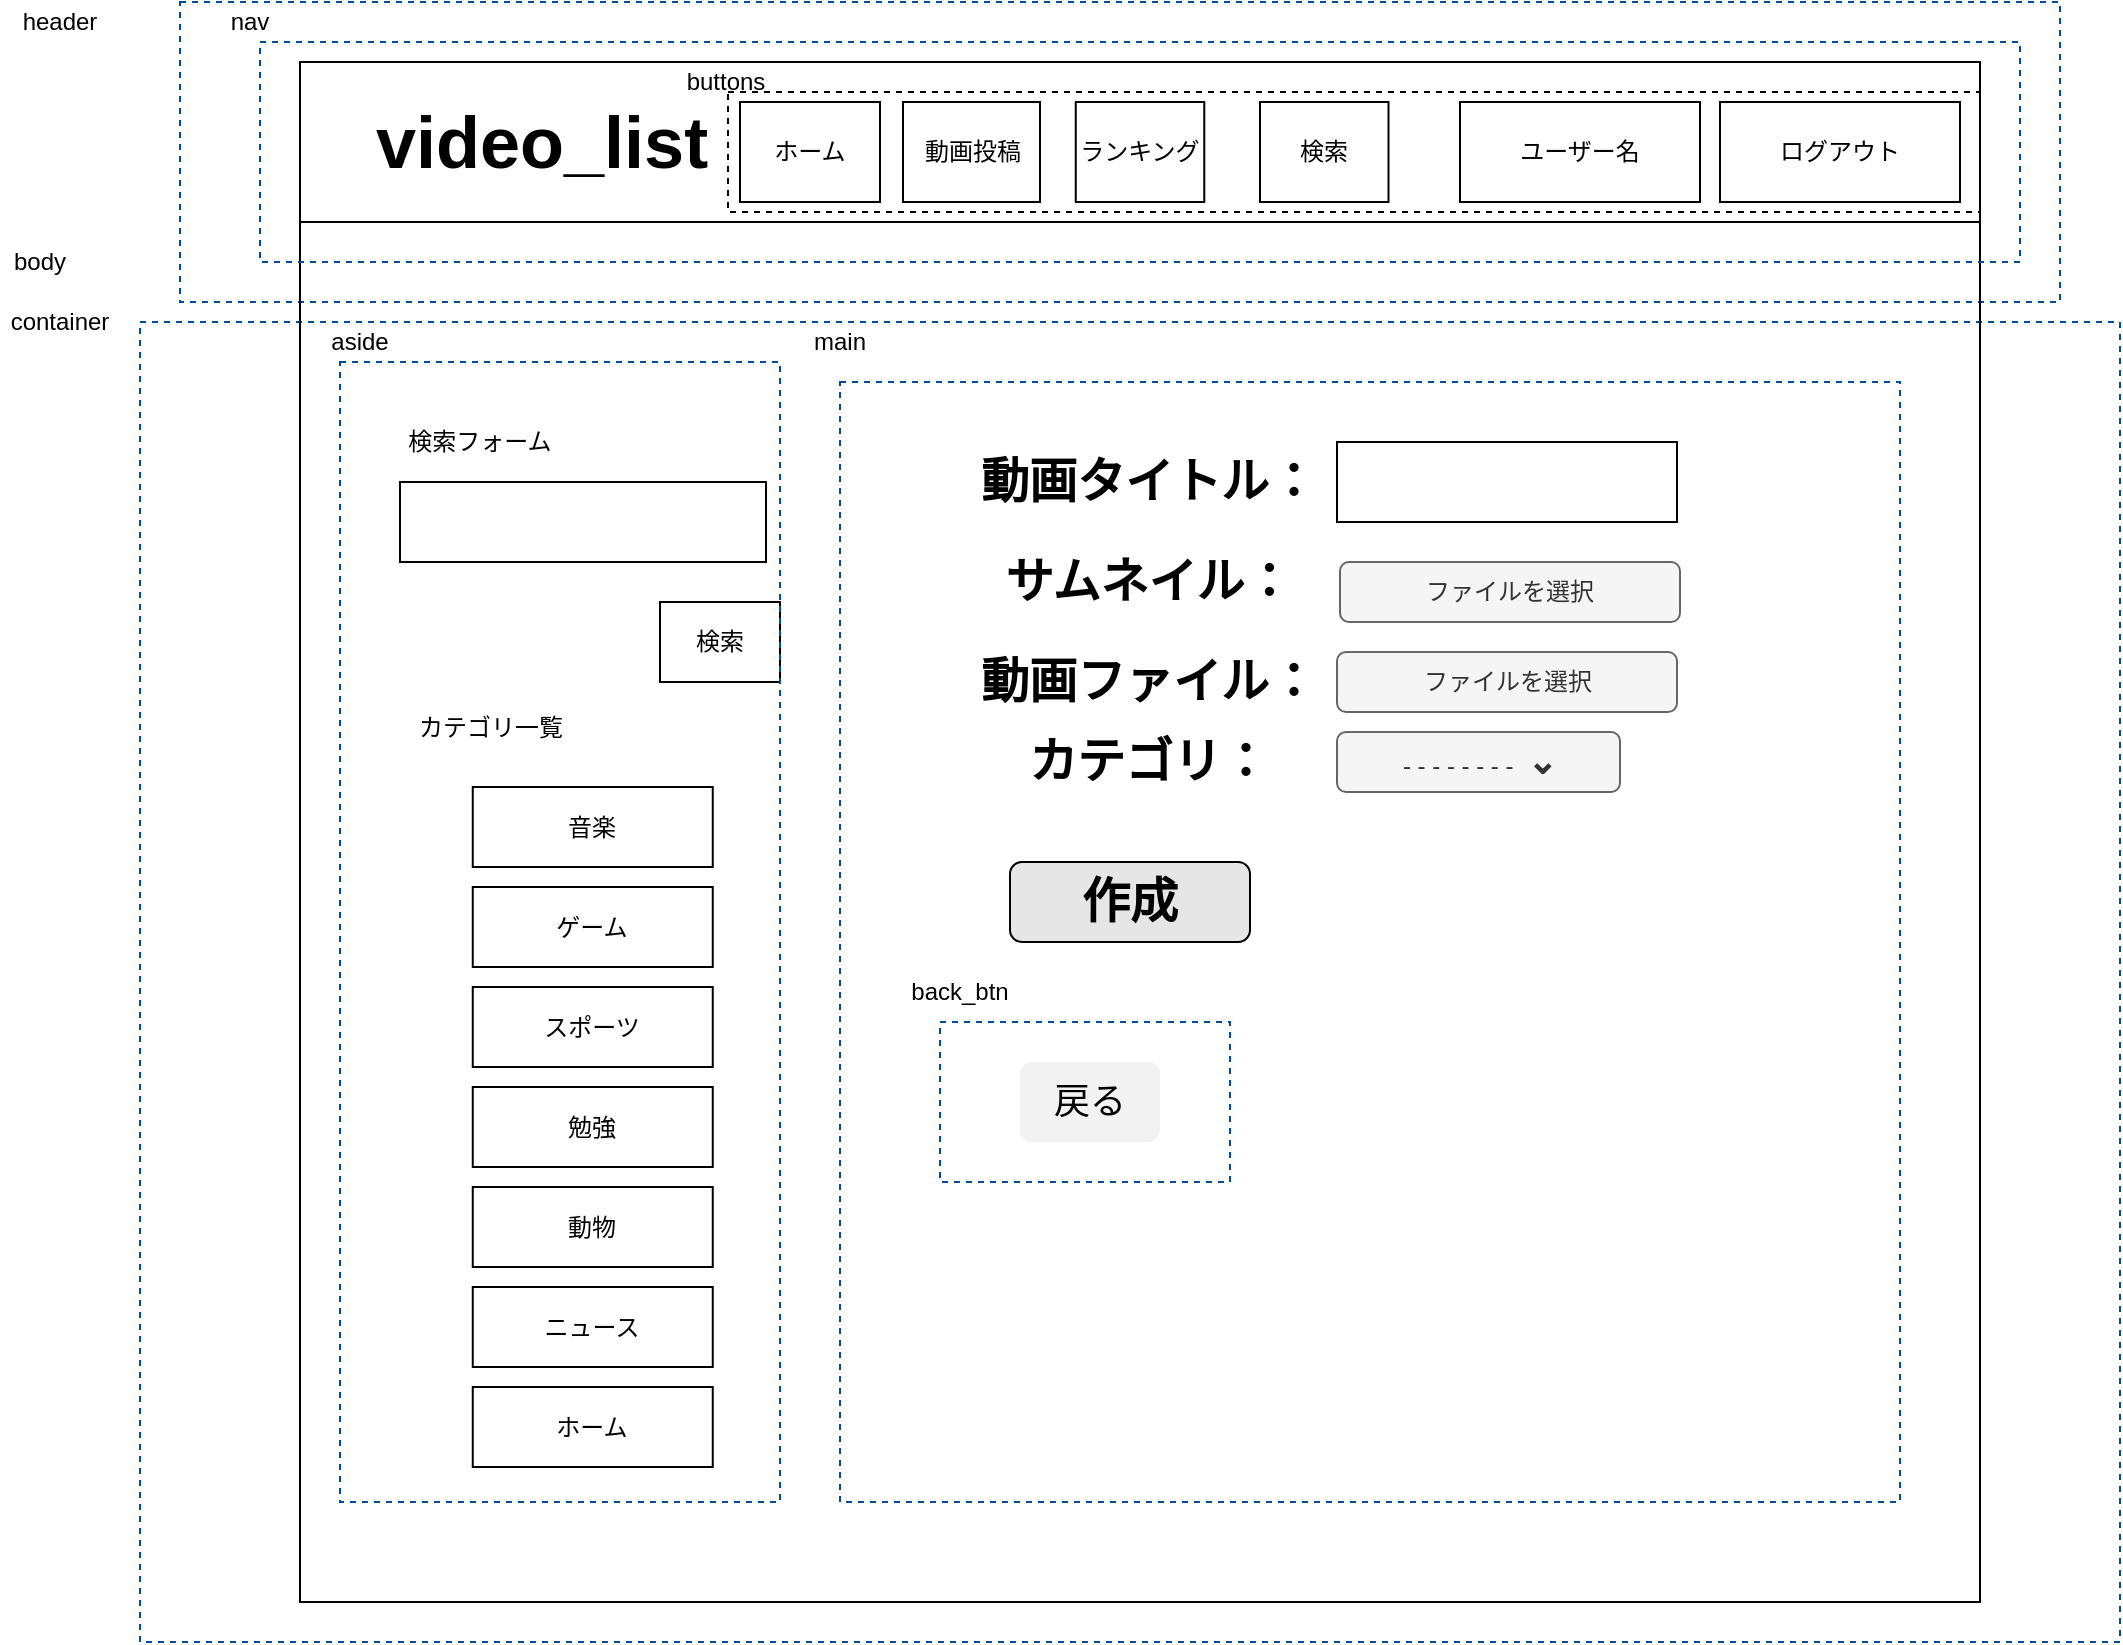 <mxfile version="14.6.13" type="device"><diagram id="qV4Y1ibvRHWzE1QoIarS" name="ページ1"><mxGraphModel dx="1086" dy="1795" grid="1" gridSize="10" guides="1" tooltips="1" connect="1" arrows="1" fold="1" page="1" pageScale="1" pageWidth="827" pageHeight="1169" math="0" shadow="0"><root><mxCell id="0"/><mxCell id="1" parent="0"/><mxCell id="41ih9-w9jSs7INL_MtGD-24" value="" style="rounded=0;whiteSpace=wrap;html=1;fillColor=none;dashed=1;strokeColor=#004C99;" parent="1" vertex="1"><mxGeometry x="140" y="-1110" width="940" height="150" as="geometry"/></mxCell><mxCell id="41ih9-w9jSs7INL_MtGD-37" value="" style="rounded=0;whiteSpace=wrap;html=1;dashed=1;strokeColor=#004C99;fillColor=none;" parent="1" vertex="1"><mxGeometry x="120" y="-950" width="990" height="660" as="geometry"/></mxCell><mxCell id="UcNmZPkEHvnRl0_18qgE-3" value="" style="rounded=0;whiteSpace=wrap;html=1;fillColor=none;" parent="1" vertex="1"><mxGeometry x="200" y="-1080" width="840" height="770" as="geometry"/></mxCell><mxCell id="41ih9-w9jSs7INL_MtGD-1" value="&lt;font style=&quot;font-size: 36px&quot;&gt;&lt;b&gt;　video_list&lt;/b&gt;&lt;/font&gt;" style="rounded=0;whiteSpace=wrap;html=1;align=left;" parent="1" vertex="1"><mxGeometry x="200" y="-1080" width="840" height="80" as="geometry"/></mxCell><mxCell id="41ih9-w9jSs7INL_MtGD-2" value="ユーザー名" style="rounded=0;whiteSpace=wrap;html=1;" parent="1" vertex="1"><mxGeometry x="780" y="-1060" width="120" height="50" as="geometry"/></mxCell><mxCell id="41ih9-w9jSs7INL_MtGD-3" value="ログアウト" style="rounded=0;whiteSpace=wrap;html=1;" parent="1" vertex="1"><mxGeometry x="910" y="-1060" width="120" height="50" as="geometry"/></mxCell><mxCell id="41ih9-w9jSs7INL_MtGD-16" value="" style="rounded=0;whiteSpace=wrap;html=1;" parent="1" vertex="1"><mxGeometry x="250" y="-870" width="183" height="40" as="geometry"/></mxCell><mxCell id="41ih9-w9jSs7INL_MtGD-17" value="検索フォーム" style="text;html=1;strokeColor=none;fillColor=none;align=center;verticalAlign=middle;whiteSpace=wrap;rounded=0;" parent="1" vertex="1"><mxGeometry x="250" y="-900" width="80" height="20" as="geometry"/></mxCell><mxCell id="41ih9-w9jSs7INL_MtGD-19" value="検索" style="rounded=0;whiteSpace=wrap;html=1;" parent="1" vertex="1"><mxGeometry x="380" y="-810" width="60" height="40" as="geometry"/></mxCell><mxCell id="41ih9-w9jSs7INL_MtGD-28" value="" style="rounded=0;whiteSpace=wrap;html=1;fillColor=none;dashed=1;strokeColor=#004C99;" parent="1" vertex="1"><mxGeometry x="220" y="-930" width="220" height="570" as="geometry"/></mxCell><mxCell id="41ih9-w9jSs7INL_MtGD-30" value="main" style="text;html=1;strokeColor=none;fillColor=none;align=center;verticalAlign=middle;whiteSpace=wrap;rounded=0;dashed=1;" parent="1" vertex="1"><mxGeometry x="450" y="-950" width="40" height="20" as="geometry"/></mxCell><mxCell id="41ih9-w9jSs7INL_MtGD-31" value="aside" style="text;html=1;strokeColor=none;fillColor=none;align=center;verticalAlign=middle;whiteSpace=wrap;rounded=0;dashed=1;" parent="1" vertex="1"><mxGeometry x="210" y="-950" width="40" height="20" as="geometry"/></mxCell><mxCell id="41ih9-w9jSs7INL_MtGD-33" value="header" style="text;html=1;strokeColor=none;fillColor=none;align=center;verticalAlign=middle;whiteSpace=wrap;rounded=0;dashed=1;" parent="1" vertex="1"><mxGeometry x="60" y="-1110" width="40" height="20" as="geometry"/></mxCell><mxCell id="41ih9-w9jSs7INL_MtGD-38" value="body" style="text;html=1;strokeColor=none;fillColor=none;align=center;verticalAlign=middle;whiteSpace=wrap;rounded=0;dashed=1;" parent="1" vertex="1"><mxGeometry x="50" y="-990" width="40" height="20" as="geometry"/></mxCell><mxCell id="1c0NNwxKIvy2WAwoOnhW-1" value="ホーム" style="rounded=0;whiteSpace=wrap;html=1;" parent="1" vertex="1"><mxGeometry x="420" y="-1060" width="70" height="50" as="geometry"/></mxCell><mxCell id="1c0NNwxKIvy2WAwoOnhW-2" value="動画投稿" style="rounded=0;whiteSpace=wrap;html=1;" parent="1" vertex="1"><mxGeometry x="501.5" y="-1060" width="68.5" height="50" as="geometry"/></mxCell><mxCell id="1c0NNwxKIvy2WAwoOnhW-5" value="ランキング" style="rounded=0;whiteSpace=wrap;html=1;" parent="1" vertex="1"><mxGeometry x="587.88" y="-1060" width="64.25" height="50" as="geometry"/></mxCell><mxCell id="JnhSFOKj9GDTMDjTWT9U-1" value="検索" style="rounded=0;whiteSpace=wrap;html=1;" parent="1" vertex="1"><mxGeometry x="680" y="-1060" width="64.25" height="50" as="geometry"/></mxCell><mxCell id="JnhSFOKj9GDTMDjTWT9U-2" value="" style="rounded=0;whiteSpace=wrap;html=1;fillColor=none;dashed=1;strokeColor=#004C99;" parent="1" vertex="1"><mxGeometry x="180" y="-1090" width="880" height="110" as="geometry"/></mxCell><mxCell id="JnhSFOKj9GDTMDjTWT9U-5" value="nav" style="text;html=1;strokeColor=none;fillColor=none;align=center;verticalAlign=middle;whiteSpace=wrap;rounded=0;dashed=1;" parent="1" vertex="1"><mxGeometry x="90" y="-1110" width="170" height="20" as="geometry"/></mxCell><mxCell id="JnhSFOKj9GDTMDjTWT9U-6" value="" style="rounded=0;whiteSpace=wrap;html=1;dashed=1;strokeColor=#000000;fillColor=none;" parent="1" vertex="1"><mxGeometry x="414" y="-1065" width="626" height="60" as="geometry"/></mxCell><mxCell id="JnhSFOKj9GDTMDjTWT9U-8" value="buttons" style="text;html=1;strokeColor=none;fillColor=none;align=center;verticalAlign=middle;whiteSpace=wrap;rounded=0;dashed=1;" parent="1" vertex="1"><mxGeometry x="393" y="-1080" width="40" height="20" as="geometry"/></mxCell><mxCell id="JnhSFOKj9GDTMDjTWT9U-9" value="container" style="text;html=1;strokeColor=none;fillColor=none;align=center;verticalAlign=middle;whiteSpace=wrap;rounded=0;dashed=1;" parent="1" vertex="1"><mxGeometry x="60" y="-960" width="40" height="20" as="geometry"/></mxCell><mxCell id="sjgWXEr6CRuSXB0uK5Ae-4" value="" style="rounded=0;whiteSpace=wrap;html=1;fillColor=none;dashed=1;strokeColor=#004C99;" parent="1" vertex="1"><mxGeometry x="470" y="-920" width="530" height="560" as="geometry"/></mxCell><mxCell id="sjgWXEr6CRuSXB0uK5Ae-5" value="&lt;font style=&quot;font-size: 24px&quot;&gt;&lt;b&gt;動画タイトル：&lt;/b&gt;&lt;/font&gt;" style="text;html=1;strokeColor=none;fillColor=none;align=center;verticalAlign=middle;whiteSpace=wrap;rounded=0;" parent="1" vertex="1"><mxGeometry x="530" y="-880" width="188.5" height="20" as="geometry"/></mxCell><mxCell id="sjgWXEr6CRuSXB0uK5Ae-6" value="&lt;font style=&quot;font-size: 24px&quot;&gt;&lt;b&gt;サムネイル：&lt;/b&gt;&lt;/font&gt;" style="text;html=1;strokeColor=none;fillColor=none;align=center;verticalAlign=middle;whiteSpace=wrap;rounded=0;" parent="1" vertex="1"><mxGeometry x="530" y="-830" width="188.5" height="20" as="geometry"/></mxCell><mxCell id="sjgWXEr6CRuSXB0uK5Ae-7" value="&lt;font style=&quot;font-size: 24px&quot;&gt;&lt;b&gt;動画ファイル：&lt;/b&gt;&lt;/font&gt;" style="text;html=1;strokeColor=none;fillColor=none;align=center;verticalAlign=middle;whiteSpace=wrap;rounded=0;" parent="1" vertex="1"><mxGeometry x="530" y="-780" width="188.5" height="20" as="geometry"/></mxCell><mxCell id="sjgWXEr6CRuSXB0uK5Ae-8" value="&lt;font style=&quot;font-size: 24px&quot;&gt;&lt;b&gt;カテゴリ：&lt;/b&gt;&lt;/font&gt;" style="text;html=1;strokeColor=none;fillColor=none;align=center;verticalAlign=middle;whiteSpace=wrap;rounded=0;" parent="1" vertex="1"><mxGeometry x="530" y="-740" width="188.5" height="20" as="geometry"/></mxCell><mxCell id="sjgWXEr6CRuSXB0uK5Ae-13" value="&lt;font style=&quot;font-size: 24px&quot;&gt;&lt;b&gt;作成&lt;/b&gt;&lt;/font&gt;" style="text;html=1;align=center;verticalAlign=middle;whiteSpace=wrap;rounded=1;strokeColor=#000000;fillColor=#E6E6E6;" parent="1" vertex="1"><mxGeometry x="555" y="-680" width="120" height="40" as="geometry"/></mxCell><mxCell id="sjgWXEr6CRuSXB0uK5Ae-14" value="&lt;font style=&quot;font-size: 18px&quot;&gt;戻る&lt;/font&gt;" style="text;html=1;align=center;verticalAlign=middle;whiteSpace=wrap;rounded=1;fillColor=#F2F2F2;" parent="1" vertex="1"><mxGeometry x="560" y="-580" width="70" height="40" as="geometry"/></mxCell><mxCell id="sjgWXEr6CRuSXB0uK5Ae-15" value="" style="rounded=0;whiteSpace=wrap;html=1;strokeColor=#000000;fillColor=#FFFFFF;" parent="1" vertex="1"><mxGeometry x="718.5" y="-890" width="170" height="40" as="geometry"/></mxCell><mxCell id="sjgWXEr6CRuSXB0uK5Ae-16" value="ファイルを選択" style="text;html=1;strokeColor=#666666;fillColor=#f5f5f5;align=center;verticalAlign=middle;whiteSpace=wrap;rounded=1;fontColor=#333333;" parent="1" vertex="1"><mxGeometry x="720" y="-830" width="170" height="30" as="geometry"/></mxCell><mxCell id="sjgWXEr6CRuSXB0uK5Ae-22" value="ファイルを選択" style="text;html=1;strokeColor=#666666;fillColor=#f5f5f5;align=center;verticalAlign=middle;whiteSpace=wrap;rounded=1;fontColor=#333333;" parent="1" vertex="1"><mxGeometry x="718.5" y="-785" width="170" height="30" as="geometry"/></mxCell><mxCell id="sjgWXEr6CRuSXB0uK5Ae-23" value="- - - - - - - -&amp;nbsp; &lt;b&gt;&lt;font style=&quot;font-size: 18px&quot;&gt;⌄&lt;/font&gt;&lt;/b&gt;" style="text;html=1;strokeColor=#666666;fillColor=#f5f5f5;align=center;verticalAlign=middle;whiteSpace=wrap;rounded=1;fontColor=#333333;" parent="1" vertex="1"><mxGeometry x="718.5" y="-745" width="141.5" height="30" as="geometry"/></mxCell><mxCell id="2YK7Jc192MjvmtyatEtu-1" value="" style="rounded=0;whiteSpace=wrap;html=1;dashed=1;strokeColor=#004C99;fillColor=none;" parent="1" vertex="1"><mxGeometry x="520" y="-600" width="145" height="80" as="geometry"/></mxCell><mxCell id="2YK7Jc192MjvmtyatEtu-2" value="back_btn" style="text;html=1;strokeColor=none;fillColor=none;align=center;verticalAlign=middle;whiteSpace=wrap;rounded=0;dashed=1;" parent="1" vertex="1"><mxGeometry x="510" y="-625" width="40" height="20" as="geometry"/></mxCell><mxCell id="E6b5xcvbFRnFWXCsvRZJ-2" value="音楽" style="rounded=0;whiteSpace=wrap;html=1;" vertex="1" parent="1"><mxGeometry x="286.38" y="-717.5" width="120" height="40" as="geometry"/></mxCell><mxCell id="E6b5xcvbFRnFWXCsvRZJ-3" value="ホーム" style="rounded=0;whiteSpace=wrap;html=1;" vertex="1" parent="1"><mxGeometry x="286.38" y="-417.5" width="120" height="40" as="geometry"/></mxCell><mxCell id="E6b5xcvbFRnFWXCsvRZJ-4" value="動物" style="rounded=0;whiteSpace=wrap;html=1;" vertex="1" parent="1"><mxGeometry x="286.38" y="-517.5" width="120" height="40" as="geometry"/></mxCell><mxCell id="E6b5xcvbFRnFWXCsvRZJ-5" value="ゲーム" style="rounded=0;whiteSpace=wrap;html=1;" vertex="1" parent="1"><mxGeometry x="286.38" y="-667.5" width="120" height="40" as="geometry"/></mxCell><mxCell id="E6b5xcvbFRnFWXCsvRZJ-6" value="スポーツ" style="rounded=0;whiteSpace=wrap;html=1;" vertex="1" parent="1"><mxGeometry x="286.38" y="-617.5" width="120" height="40" as="geometry"/></mxCell><mxCell id="E6b5xcvbFRnFWXCsvRZJ-7" value="勉強" style="rounded=0;whiteSpace=wrap;html=1;" vertex="1" parent="1"><mxGeometry x="286.38" y="-567.5" width="120" height="40" as="geometry"/></mxCell><mxCell id="E6b5xcvbFRnFWXCsvRZJ-8" value="カテゴリ一覧" style="text;html=1;strokeColor=none;fillColor=none;align=center;verticalAlign=middle;whiteSpace=wrap;rounded=0;" vertex="1" parent="1"><mxGeometry x="253.63" y="-757.5" width="82.75" height="20" as="geometry"/></mxCell><mxCell id="E6b5xcvbFRnFWXCsvRZJ-9" value="ニュース" style="rounded=0;whiteSpace=wrap;html=1;" vertex="1" parent="1"><mxGeometry x="286.38" y="-467.5" width="120" height="40" as="geometry"/></mxCell></root></mxGraphModel></diagram></mxfile>